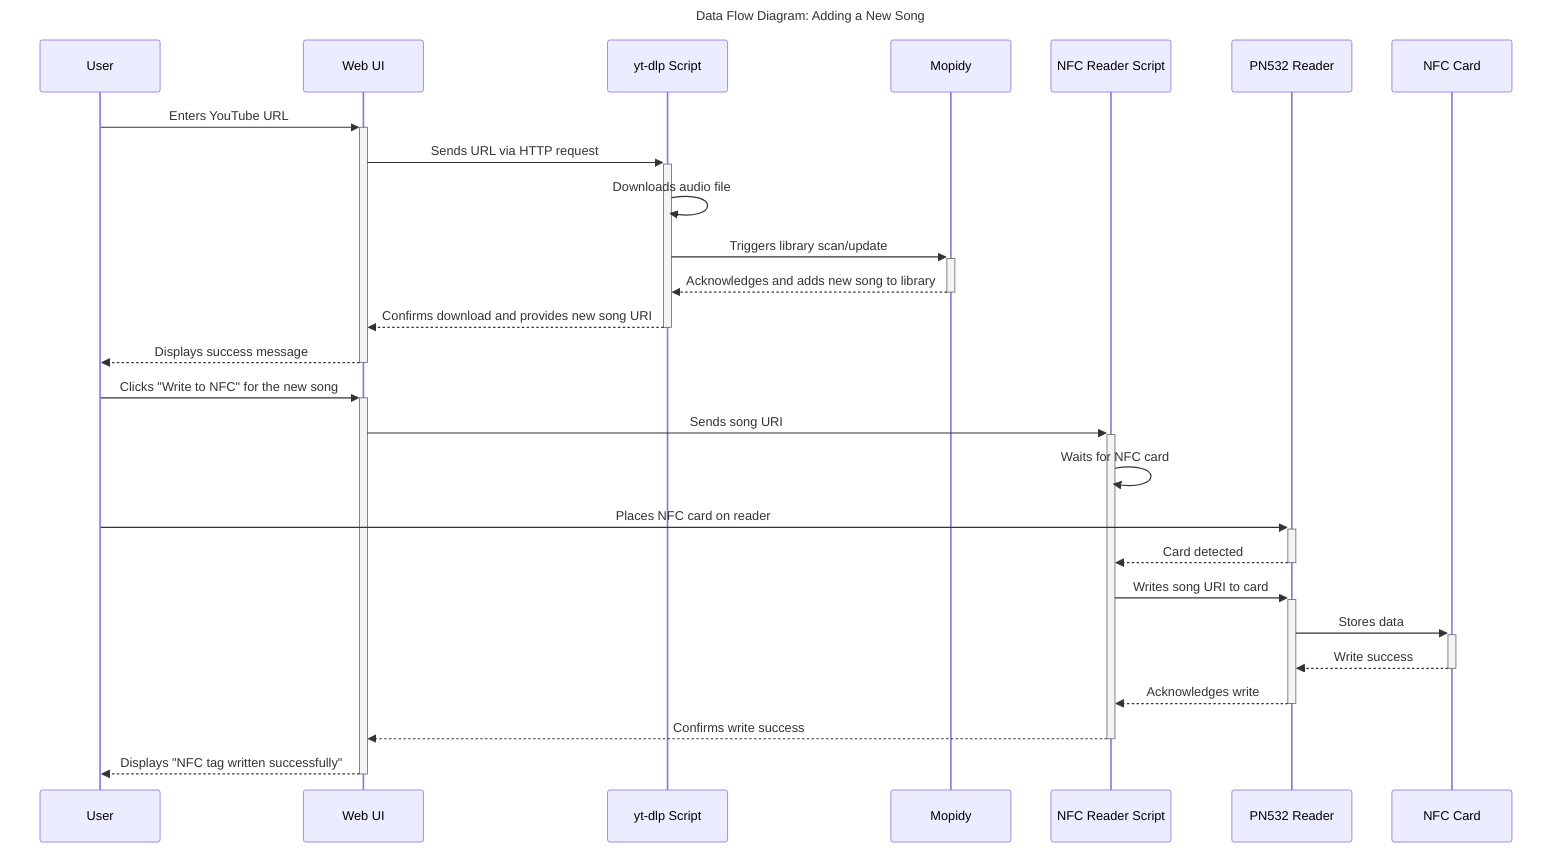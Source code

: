 ---
title: "Data Flow Diagram: Adding a New Song"
---

sequenceDiagram
    participant User
    participant Web UI
    participant yt-dlp Script
    participant Mopidy
    participant NFC Reader Script
    participant PN532 Reader
    participant NFC Card

    User->>+Web UI: Enters YouTube URL
    Web UI->>+yt-dlp Script: Sends URL via HTTP request
    yt-dlp Script->>yt-dlp Script: Downloads audio file
    yt-dlp Script->>+Mopidy: Triggers library scan/update
    Mopidy-->>-yt-dlp Script: Acknowledges and adds new song to library
    yt-dlp Script-->>-Web UI: Confirms download and provides new song URI
    Web UI-->>-User: Displays success message
    User->>+Web UI: Clicks "Write to NFC" for the new song
    Web UI->>+NFC Reader Script: Sends song URI
    NFC Reader Script->>NFC Reader Script: Waits for NFC card
    User->>+PN532 Reader: Places NFC card on reader
    PN532 Reader-->>-NFC Reader Script: Card detected
    NFC Reader Script->>+PN532 Reader: Writes song URI to card
    PN532 Reader->>+NFC Card: Stores data
    NFC Card-->>-PN532 Reader: Write success
    PN532 Reader-->>-NFC Reader Script: Acknowledges write
    NFC Reader Script-->>-Web UI: Confirms write success
    Web UI-->>-User: Displays "NFC tag written successfully"